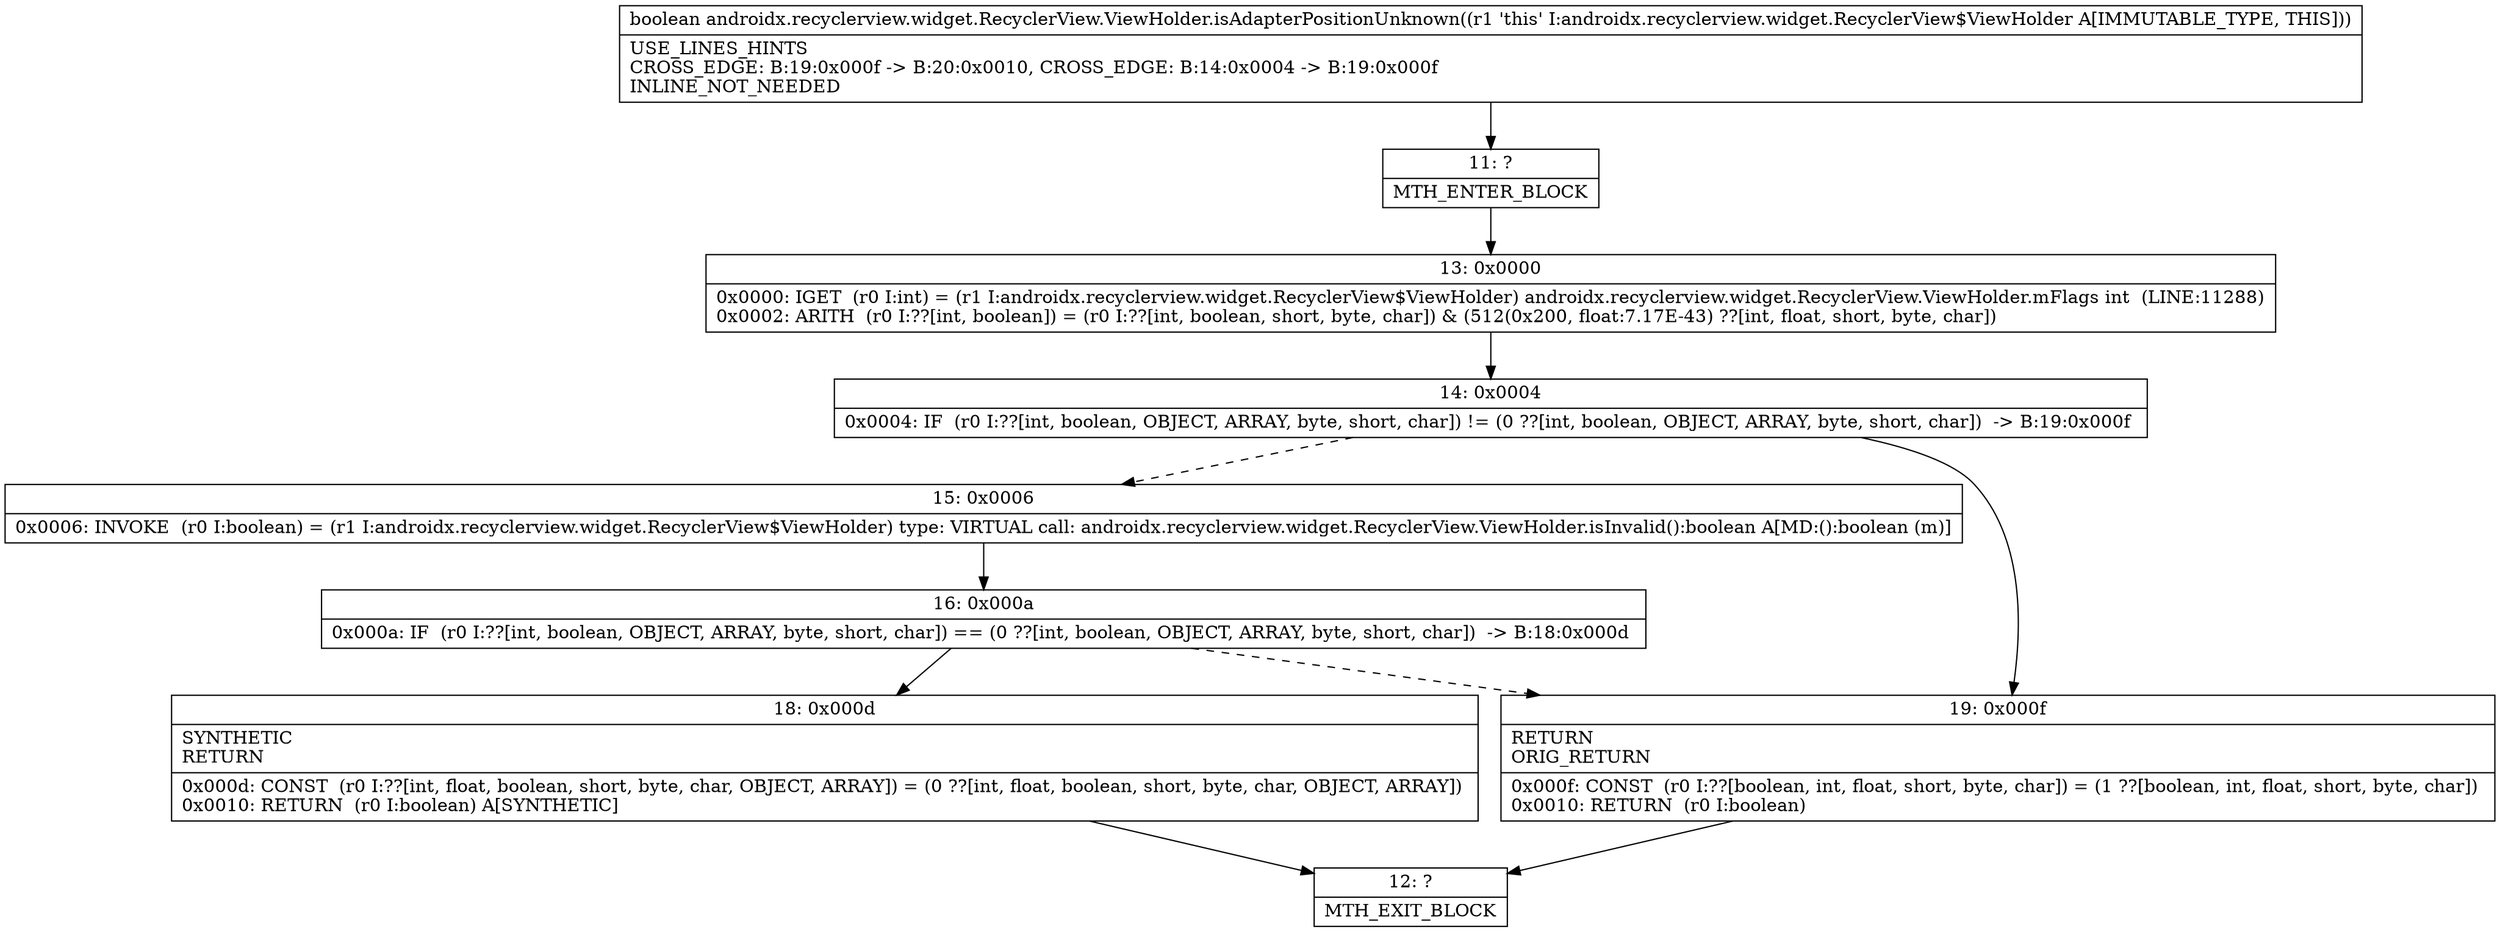 digraph "CFG forandroidx.recyclerview.widget.RecyclerView.ViewHolder.isAdapterPositionUnknown()Z" {
Node_11 [shape=record,label="{11\:\ ?|MTH_ENTER_BLOCK\l}"];
Node_13 [shape=record,label="{13\:\ 0x0000|0x0000: IGET  (r0 I:int) = (r1 I:androidx.recyclerview.widget.RecyclerView$ViewHolder) androidx.recyclerview.widget.RecyclerView.ViewHolder.mFlags int  (LINE:11288)\l0x0002: ARITH  (r0 I:??[int, boolean]) = (r0 I:??[int, boolean, short, byte, char]) & (512(0x200, float:7.17E\-43) ??[int, float, short, byte, char]) \l}"];
Node_14 [shape=record,label="{14\:\ 0x0004|0x0004: IF  (r0 I:??[int, boolean, OBJECT, ARRAY, byte, short, char]) != (0 ??[int, boolean, OBJECT, ARRAY, byte, short, char])  \-\> B:19:0x000f \l}"];
Node_15 [shape=record,label="{15\:\ 0x0006|0x0006: INVOKE  (r0 I:boolean) = (r1 I:androidx.recyclerview.widget.RecyclerView$ViewHolder) type: VIRTUAL call: androidx.recyclerview.widget.RecyclerView.ViewHolder.isInvalid():boolean A[MD:():boolean (m)]\l}"];
Node_16 [shape=record,label="{16\:\ 0x000a|0x000a: IF  (r0 I:??[int, boolean, OBJECT, ARRAY, byte, short, char]) == (0 ??[int, boolean, OBJECT, ARRAY, byte, short, char])  \-\> B:18:0x000d \l}"];
Node_18 [shape=record,label="{18\:\ 0x000d|SYNTHETIC\lRETURN\l|0x000d: CONST  (r0 I:??[int, float, boolean, short, byte, char, OBJECT, ARRAY]) = (0 ??[int, float, boolean, short, byte, char, OBJECT, ARRAY]) \l0x0010: RETURN  (r0 I:boolean) A[SYNTHETIC]\l}"];
Node_12 [shape=record,label="{12\:\ ?|MTH_EXIT_BLOCK\l}"];
Node_19 [shape=record,label="{19\:\ 0x000f|RETURN\lORIG_RETURN\l|0x000f: CONST  (r0 I:??[boolean, int, float, short, byte, char]) = (1 ??[boolean, int, float, short, byte, char]) \l0x0010: RETURN  (r0 I:boolean) \l}"];
MethodNode[shape=record,label="{boolean androidx.recyclerview.widget.RecyclerView.ViewHolder.isAdapterPositionUnknown((r1 'this' I:androidx.recyclerview.widget.RecyclerView$ViewHolder A[IMMUTABLE_TYPE, THIS]))  | USE_LINES_HINTS\lCROSS_EDGE: B:19:0x000f \-\> B:20:0x0010, CROSS_EDGE: B:14:0x0004 \-\> B:19:0x000f\lINLINE_NOT_NEEDED\l}"];
MethodNode -> Node_11;Node_11 -> Node_13;
Node_13 -> Node_14;
Node_14 -> Node_15[style=dashed];
Node_14 -> Node_19;
Node_15 -> Node_16;
Node_16 -> Node_18;
Node_16 -> Node_19[style=dashed];
Node_18 -> Node_12;
Node_19 -> Node_12;
}

